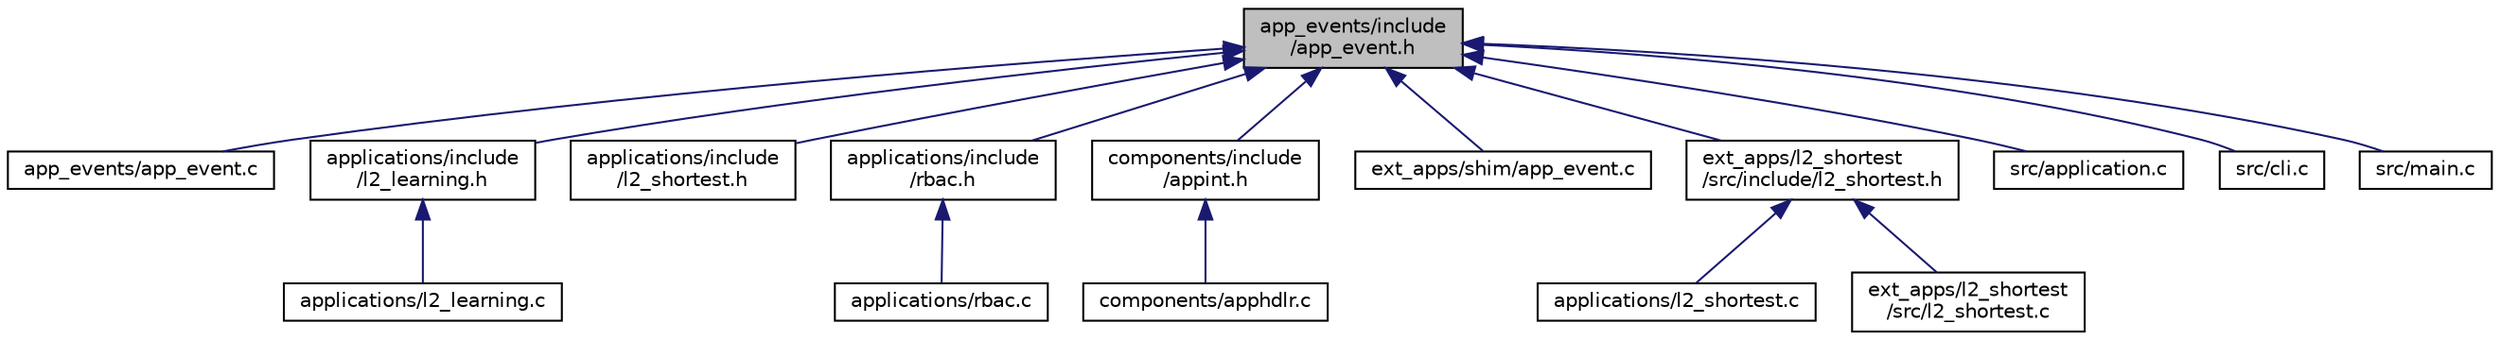 digraph "app_events/include/app_event.h"
{
  edge [fontname="Helvetica",fontsize="10",labelfontname="Helvetica",labelfontsize="10"];
  node [fontname="Helvetica",fontsize="10",shape=record];
  Node25 [label="app_events/include\l/app_event.h",height=0.2,width=0.4,color="black", fillcolor="grey75", style="filled", fontcolor="black"];
  Node25 -> Node26 [dir="back",color="midnightblue",fontsize="10",style="solid",fontname="Helvetica"];
  Node26 [label="app_events/app_event.c",height=0.2,width=0.4,color="black", fillcolor="white", style="filled",URL="$app__events_2app__event_8c.html"];
  Node25 -> Node27 [dir="back",color="midnightblue",fontsize="10",style="solid",fontname="Helvetica"];
  Node27 [label="applications/include\l/l2_learning.h",height=0.2,width=0.4,color="black", fillcolor="white", style="filled",URL="$l2__learning_8h.html"];
  Node27 -> Node28 [dir="back",color="midnightblue",fontsize="10",style="solid",fontname="Helvetica"];
  Node28 [label="applications/l2_learning.c",height=0.2,width=0.4,color="black", fillcolor="white", style="filled",URL="$l2__learning_8c.html"];
  Node25 -> Node29 [dir="back",color="midnightblue",fontsize="10",style="solid",fontname="Helvetica"];
  Node29 [label="applications/include\l/l2_shortest.h",height=0.2,width=0.4,color="black", fillcolor="white", style="filled",URL="$applications_2include_2l2__shortest_8h.html"];
  Node25 -> Node30 [dir="back",color="midnightblue",fontsize="10",style="solid",fontname="Helvetica"];
  Node30 [label="applications/include\l/rbac.h",height=0.2,width=0.4,color="black", fillcolor="white", style="filled",URL="$rbac_8h.html"];
  Node30 -> Node31 [dir="back",color="midnightblue",fontsize="10",style="solid",fontname="Helvetica"];
  Node31 [label="applications/rbac.c",height=0.2,width=0.4,color="black", fillcolor="white", style="filled",URL="$rbac_8c.html"];
  Node25 -> Node32 [dir="back",color="midnightblue",fontsize="10",style="solid",fontname="Helvetica"];
  Node32 [label="components/include\l/appint.h",height=0.2,width=0.4,color="black", fillcolor="white", style="filled",URL="$appint_8h.html"];
  Node32 -> Node33 [dir="back",color="midnightblue",fontsize="10",style="solid",fontname="Helvetica"];
  Node33 [label="components/apphdlr.c",height=0.2,width=0.4,color="black", fillcolor="white", style="filled",URL="$apphdlr_8c.html"];
  Node25 -> Node34 [dir="back",color="midnightblue",fontsize="10",style="solid",fontname="Helvetica"];
  Node34 [label="ext_apps/shim/app_event.c",height=0.2,width=0.4,color="black", fillcolor="white", style="filled",URL="$ext__apps_2shim_2app__event_8c.html"];
  Node25 -> Node35 [dir="back",color="midnightblue",fontsize="10",style="solid",fontname="Helvetica"];
  Node35 [label="ext_apps/l2_shortest\l/src/include/l2_shortest.h",height=0.2,width=0.4,color="black", fillcolor="white", style="filled",URL="$ext__apps_2l2__shortest_2src_2include_2l2__shortest_8h.html"];
  Node35 -> Node36 [dir="back",color="midnightblue",fontsize="10",style="solid",fontname="Helvetica"];
  Node36 [label="applications/l2_shortest.c",height=0.2,width=0.4,color="black", fillcolor="white", style="filled",URL="$applications_2l2__shortest_8c.html"];
  Node35 -> Node37 [dir="back",color="midnightblue",fontsize="10",style="solid",fontname="Helvetica"];
  Node37 [label="ext_apps/l2_shortest\l/src/l2_shortest.c",height=0.2,width=0.4,color="black", fillcolor="white", style="filled",URL="$ext__apps_2l2__shortest_2src_2l2__shortest_8c.html"];
  Node25 -> Node38 [dir="back",color="midnightblue",fontsize="10",style="solid",fontname="Helvetica"];
  Node38 [label="src/application.c",height=0.2,width=0.4,color="black", fillcolor="white", style="filled",URL="$application_8c.html"];
  Node25 -> Node39 [dir="back",color="midnightblue",fontsize="10",style="solid",fontname="Helvetica"];
  Node39 [label="src/cli.c",height=0.2,width=0.4,color="black", fillcolor="white", style="filled",URL="$src_2cli_8c.html"];
  Node25 -> Node40 [dir="back",color="midnightblue",fontsize="10",style="solid",fontname="Helvetica"];
  Node40 [label="src/main.c",height=0.2,width=0.4,color="black", fillcolor="white", style="filled",URL="$main_8c.html"];
}
